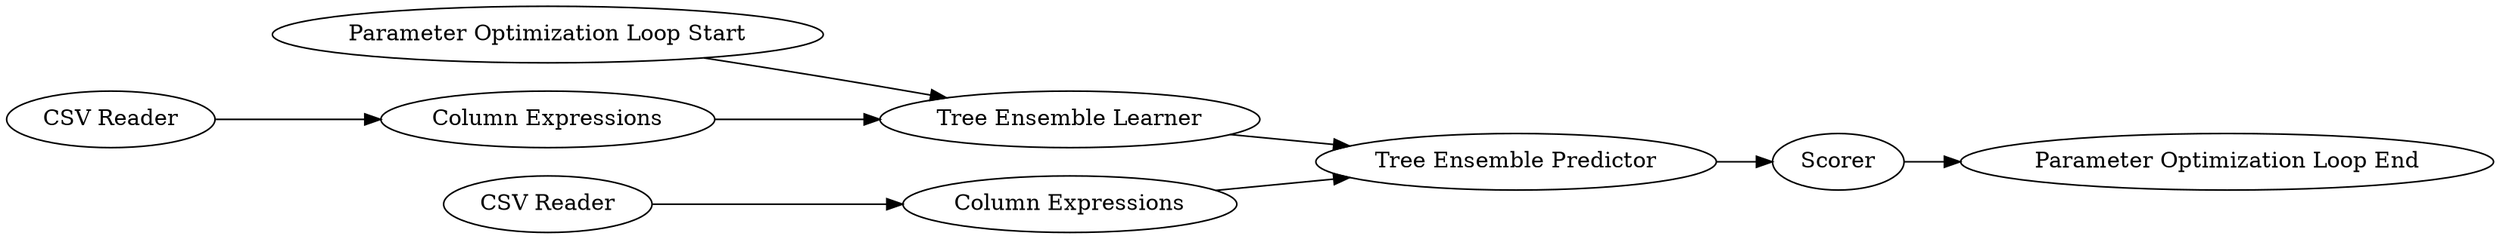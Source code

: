 digraph {
	"-5392429578652509502_17" [label="Tree Ensemble Predictor"]
	"-5392429578652509502_6" [label="CSV Reader"]
	"-5392429578652509502_16" [label="Tree Ensemble Learner"]
	"-5392429578652509502_18" [label="Parameter Optimization Loop Start"]
	"-5392429578652509502_13" [label=Scorer]
	"-5392429578652509502_122" [label="Column Expressions"]
	"-5392429578652509502_121" [label="Column Expressions"]
	"-5392429578652509502_1" [label="CSV Reader"]
	"-5392429578652509502_20" [label="Parameter Optimization Loop End"]
	"-5392429578652509502_1" -> "-5392429578652509502_121"
	"-5392429578652509502_13" -> "-5392429578652509502_20"
	"-5392429578652509502_17" -> "-5392429578652509502_13"
	"-5392429578652509502_16" -> "-5392429578652509502_17"
	"-5392429578652509502_6" -> "-5392429578652509502_122"
	"-5392429578652509502_122" -> "-5392429578652509502_17"
	"-5392429578652509502_121" -> "-5392429578652509502_16"
	"-5392429578652509502_18" -> "-5392429578652509502_16"
	rankdir=LR
}
